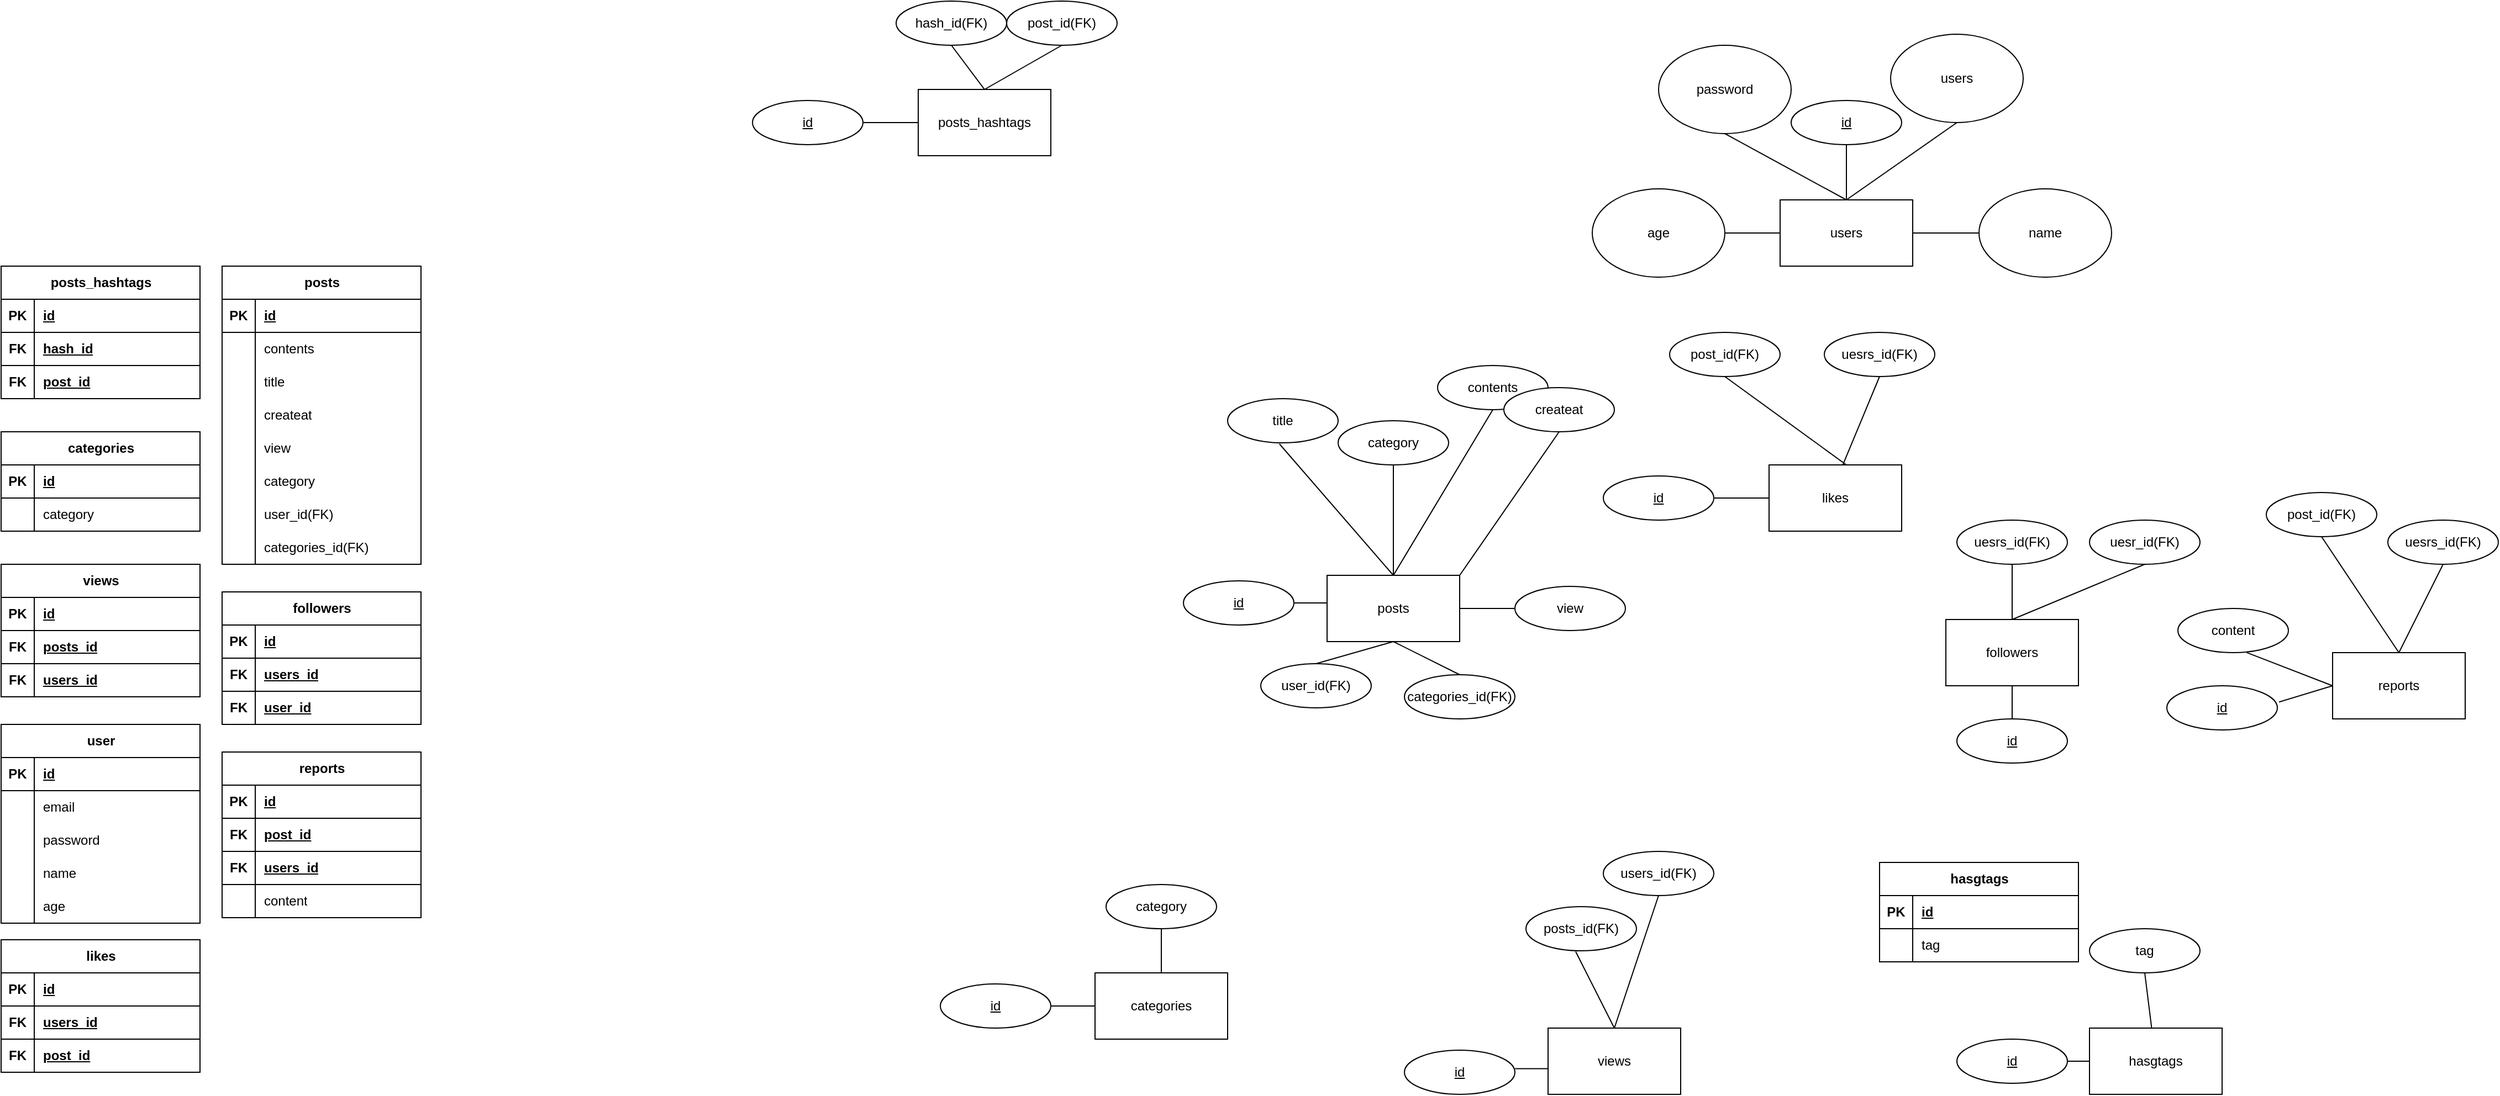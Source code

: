 <mxfile version="28.1.1">
  <diagram name="페이지-1" id="DIiM3CpsFBFA5YNQnWUd">
    <mxGraphModel dx="3560" dy="1023" grid="1" gridSize="10" guides="1" tooltips="1" connect="1" arrows="1" fold="1" page="1" pageScale="1" pageWidth="827" pageHeight="1169" math="0" shadow="0">
      <root>
        <mxCell id="0" />
        <mxCell id="1" parent="0" />
        <mxCell id="_alfN26JkG1Ao862oVnA-1" value="users" style="rounded=0;whiteSpace=wrap;html=1;" parent="1" vertex="1">
          <mxGeometry x="120" y="200" width="120" height="60" as="geometry" />
        </mxCell>
        <mxCell id="_alfN26JkG1Ao862oVnA-2" value="posts" style="rounded=0;whiteSpace=wrap;html=1;" parent="1" vertex="1">
          <mxGeometry x="-290" y="540" width="120" height="60" as="geometry" />
        </mxCell>
        <mxCell id="_alfN26JkG1Ao862oVnA-3" value="categories" style="rounded=0;whiteSpace=wrap;html=1;" parent="1" vertex="1">
          <mxGeometry x="-500" y="900" width="120" height="60" as="geometry" />
        </mxCell>
        <mxCell id="_alfN26JkG1Ao862oVnA-4" value="views" style="rounded=0;whiteSpace=wrap;html=1;" parent="1" vertex="1">
          <mxGeometry x="-90" y="950" width="120" height="60" as="geometry" />
        </mxCell>
        <mxCell id="_alfN26JkG1Ao862oVnA-5" value="hasgtags" style="rounded=0;whiteSpace=wrap;html=1;" parent="1" vertex="1">
          <mxGeometry x="400" y="950" width="120" height="60" as="geometry" />
        </mxCell>
        <mxCell id="_alfN26JkG1Ao862oVnA-6" value="likes" style="rounded=0;whiteSpace=wrap;html=1;" parent="1" vertex="1">
          <mxGeometry x="110" y="440" width="120" height="60" as="geometry" />
        </mxCell>
        <mxCell id="_alfN26JkG1Ao862oVnA-7" value="reports" style="rounded=0;whiteSpace=wrap;html=1;" parent="1" vertex="1">
          <mxGeometry x="620" y="610" width="120" height="60" as="geometry" />
        </mxCell>
        <mxCell id="_alfN26JkG1Ao862oVnA-8" value="posts_hashtags" style="rounded=0;whiteSpace=wrap;html=1;" parent="1" vertex="1">
          <mxGeometry x="-660" y="100" width="120" height="60" as="geometry" />
        </mxCell>
        <mxCell id="_alfN26JkG1Ao862oVnA-9" value="followers" style="rounded=0;whiteSpace=wrap;html=1;" parent="1" vertex="1">
          <mxGeometry x="270" y="580" width="120" height="60" as="geometry" />
        </mxCell>
        <mxCell id="_alfN26JkG1Ao862oVnA-11" value="users" style="ellipse;whiteSpace=wrap;html=1;" parent="1" vertex="1">
          <mxGeometry x="220" y="50" width="120" height="80" as="geometry" />
        </mxCell>
        <mxCell id="_alfN26JkG1Ao862oVnA-12" value="name" style="ellipse;whiteSpace=wrap;html=1;" parent="1" vertex="1">
          <mxGeometry x="300" y="190" width="120" height="80" as="geometry" />
        </mxCell>
        <mxCell id="_alfN26JkG1Ao862oVnA-13" value="age" style="ellipse;whiteSpace=wrap;html=1;" parent="1" vertex="1">
          <mxGeometry x="-50" y="190" width="120" height="80" as="geometry" />
        </mxCell>
        <mxCell id="_alfN26JkG1Ao862oVnA-14" value="id" style="ellipse;whiteSpace=wrap;html=1;align=center;fontStyle=4;" parent="1" vertex="1">
          <mxGeometry x="130" y="110" width="100" height="40" as="geometry" />
        </mxCell>
        <mxCell id="_alfN26JkG1Ao862oVnA-28" value="user" style="shape=table;startSize=30;container=1;collapsible=1;childLayout=tableLayout;fixedRows=1;rowLines=0;fontStyle=1;align=center;resizeLast=1;html=1;" parent="1" vertex="1">
          <mxGeometry x="-1490" y="675" width="180" height="180" as="geometry" />
        </mxCell>
        <mxCell id="_alfN26JkG1Ao862oVnA-29" value="" style="shape=tableRow;horizontal=0;startSize=0;swimlaneHead=0;swimlaneBody=0;fillColor=none;collapsible=0;dropTarget=0;points=[[0,0.5],[1,0.5]];portConstraint=eastwest;top=0;left=0;right=0;bottom=1;" parent="_alfN26JkG1Ao862oVnA-28" vertex="1">
          <mxGeometry y="30" width="180" height="30" as="geometry" />
        </mxCell>
        <mxCell id="_alfN26JkG1Ao862oVnA-30" value="PK" style="shape=partialRectangle;connectable=0;fillColor=none;top=0;left=0;bottom=0;right=0;fontStyle=1;overflow=hidden;whiteSpace=wrap;html=1;" parent="_alfN26JkG1Ao862oVnA-29" vertex="1">
          <mxGeometry width="30" height="30" as="geometry">
            <mxRectangle width="30" height="30" as="alternateBounds" />
          </mxGeometry>
        </mxCell>
        <mxCell id="_alfN26JkG1Ao862oVnA-31" value="id" style="shape=partialRectangle;connectable=0;fillColor=none;top=0;left=0;bottom=0;right=0;align=left;spacingLeft=6;fontStyle=5;overflow=hidden;whiteSpace=wrap;html=1;" parent="_alfN26JkG1Ao862oVnA-29" vertex="1">
          <mxGeometry x="30" width="150" height="30" as="geometry">
            <mxRectangle width="150" height="30" as="alternateBounds" />
          </mxGeometry>
        </mxCell>
        <mxCell id="_alfN26JkG1Ao862oVnA-32" value="" style="shape=tableRow;horizontal=0;startSize=0;swimlaneHead=0;swimlaneBody=0;fillColor=none;collapsible=0;dropTarget=0;points=[[0,0.5],[1,0.5]];portConstraint=eastwest;top=0;left=0;right=0;bottom=0;" parent="_alfN26JkG1Ao862oVnA-28" vertex="1">
          <mxGeometry y="60" width="180" height="30" as="geometry" />
        </mxCell>
        <mxCell id="_alfN26JkG1Ao862oVnA-33" value="" style="shape=partialRectangle;connectable=0;fillColor=none;top=0;left=0;bottom=0;right=0;editable=1;overflow=hidden;whiteSpace=wrap;html=1;" parent="_alfN26JkG1Ao862oVnA-32" vertex="1">
          <mxGeometry width="30" height="30" as="geometry">
            <mxRectangle width="30" height="30" as="alternateBounds" />
          </mxGeometry>
        </mxCell>
        <mxCell id="_alfN26JkG1Ao862oVnA-34" value="email" style="shape=partialRectangle;connectable=0;fillColor=none;top=0;left=0;bottom=0;right=0;align=left;spacingLeft=6;overflow=hidden;whiteSpace=wrap;html=1;" parent="_alfN26JkG1Ao862oVnA-32" vertex="1">
          <mxGeometry x="30" width="150" height="30" as="geometry">
            <mxRectangle width="150" height="30" as="alternateBounds" />
          </mxGeometry>
        </mxCell>
        <mxCell id="_alfN26JkG1Ao862oVnA-35" value="" style="shape=tableRow;horizontal=0;startSize=0;swimlaneHead=0;swimlaneBody=0;fillColor=none;collapsible=0;dropTarget=0;points=[[0,0.5],[1,0.5]];portConstraint=eastwest;top=0;left=0;right=0;bottom=0;" parent="_alfN26JkG1Ao862oVnA-28" vertex="1">
          <mxGeometry y="90" width="180" height="30" as="geometry" />
        </mxCell>
        <mxCell id="_alfN26JkG1Ao862oVnA-36" value="" style="shape=partialRectangle;connectable=0;fillColor=none;top=0;left=0;bottom=0;right=0;editable=1;overflow=hidden;whiteSpace=wrap;html=1;" parent="_alfN26JkG1Ao862oVnA-35" vertex="1">
          <mxGeometry width="30" height="30" as="geometry">
            <mxRectangle width="30" height="30" as="alternateBounds" />
          </mxGeometry>
        </mxCell>
        <mxCell id="_alfN26JkG1Ao862oVnA-37" value="password" style="shape=partialRectangle;connectable=0;fillColor=none;top=0;left=0;bottom=0;right=0;align=left;spacingLeft=6;overflow=hidden;whiteSpace=wrap;html=1;" parent="_alfN26JkG1Ao862oVnA-35" vertex="1">
          <mxGeometry x="30" width="150" height="30" as="geometry">
            <mxRectangle width="150" height="30" as="alternateBounds" />
          </mxGeometry>
        </mxCell>
        <mxCell id="_alfN26JkG1Ao862oVnA-38" value="" style="shape=tableRow;horizontal=0;startSize=0;swimlaneHead=0;swimlaneBody=0;fillColor=none;collapsible=0;dropTarget=0;points=[[0,0.5],[1,0.5]];portConstraint=eastwest;top=0;left=0;right=0;bottom=0;" parent="_alfN26JkG1Ao862oVnA-28" vertex="1">
          <mxGeometry y="120" width="180" height="30" as="geometry" />
        </mxCell>
        <mxCell id="_alfN26JkG1Ao862oVnA-39" value="" style="shape=partialRectangle;connectable=0;fillColor=none;top=0;left=0;bottom=0;right=0;editable=1;overflow=hidden;whiteSpace=wrap;html=1;" parent="_alfN26JkG1Ao862oVnA-38" vertex="1">
          <mxGeometry width="30" height="30" as="geometry">
            <mxRectangle width="30" height="30" as="alternateBounds" />
          </mxGeometry>
        </mxCell>
        <mxCell id="_alfN26JkG1Ao862oVnA-40" value="name" style="shape=partialRectangle;connectable=0;fillColor=none;top=0;left=0;bottom=0;right=0;align=left;spacingLeft=6;overflow=hidden;whiteSpace=wrap;html=1;" parent="_alfN26JkG1Ao862oVnA-38" vertex="1">
          <mxGeometry x="30" width="150" height="30" as="geometry">
            <mxRectangle width="150" height="30" as="alternateBounds" />
          </mxGeometry>
        </mxCell>
        <mxCell id="_alfN26JkG1Ao862oVnA-42" value="" style="shape=tableRow;horizontal=0;startSize=0;swimlaneHead=0;swimlaneBody=0;fillColor=none;collapsible=0;dropTarget=0;points=[[0,0.5],[1,0.5]];portConstraint=eastwest;top=0;left=0;right=0;bottom=0;" parent="_alfN26JkG1Ao862oVnA-28" vertex="1">
          <mxGeometry y="150" width="180" height="30" as="geometry" />
        </mxCell>
        <mxCell id="_alfN26JkG1Ao862oVnA-43" value="" style="shape=partialRectangle;connectable=0;fillColor=none;top=0;left=0;bottom=0;right=0;editable=1;overflow=hidden;whiteSpace=wrap;html=1;" parent="_alfN26JkG1Ao862oVnA-42" vertex="1">
          <mxGeometry width="30" height="30" as="geometry">
            <mxRectangle width="30" height="30" as="alternateBounds" />
          </mxGeometry>
        </mxCell>
        <mxCell id="_alfN26JkG1Ao862oVnA-44" value="age" style="shape=partialRectangle;connectable=0;fillColor=none;top=0;left=0;bottom=0;right=0;align=left;spacingLeft=6;overflow=hidden;whiteSpace=wrap;html=1;" parent="_alfN26JkG1Ao862oVnA-42" vertex="1">
          <mxGeometry x="30" width="150" height="30" as="geometry">
            <mxRectangle width="150" height="30" as="alternateBounds" />
          </mxGeometry>
        </mxCell>
        <mxCell id="_alfN26JkG1Ao862oVnA-41" value="password" style="ellipse;whiteSpace=wrap;html=1;" parent="1" vertex="1">
          <mxGeometry x="10" y="60" width="120" height="80" as="geometry" />
        </mxCell>
        <mxCell id="_alfN26JkG1Ao862oVnA-45" value="" style="endArrow=none;html=1;rounded=0;exitX=1;exitY=0.5;exitDx=0;exitDy=0;" parent="1" source="_alfN26JkG1Ao862oVnA-1" target="_alfN26JkG1Ao862oVnA-12" edge="1">
          <mxGeometry relative="1" as="geometry">
            <mxPoint x="280.0" y="229.28" as="sourcePoint" />
            <mxPoint x="512.8" y="190.0" as="targetPoint" />
          </mxGeometry>
        </mxCell>
        <mxCell id="_alfN26JkG1Ao862oVnA-46" value="" style="endArrow=none;html=1;rounded=0;entryX=0.5;entryY=1;entryDx=0;entryDy=0;" parent="1" target="_alfN26JkG1Ao862oVnA-11" edge="1">
          <mxGeometry relative="1" as="geometry">
            <mxPoint x="180" y="200" as="sourcePoint" />
            <mxPoint x="440" y="225" as="targetPoint" />
          </mxGeometry>
        </mxCell>
        <mxCell id="_alfN26JkG1Ao862oVnA-47" value="" style="endArrow=none;html=1;rounded=0;entryX=0.5;entryY=1;entryDx=0;entryDy=0;" parent="1" target="_alfN26JkG1Ao862oVnA-14" edge="1">
          <mxGeometry relative="1" as="geometry">
            <mxPoint x="180" y="200" as="sourcePoint" />
            <mxPoint x="180" y="160" as="targetPoint" />
          </mxGeometry>
        </mxCell>
        <mxCell id="_alfN26JkG1Ao862oVnA-48" value="" style="endArrow=none;html=1;rounded=0;entryX=0.5;entryY=1;entryDx=0;entryDy=0;exitX=0.5;exitY=0;exitDx=0;exitDy=0;" parent="1" source="_alfN26JkG1Ao862oVnA-1" target="_alfN26JkG1Ao862oVnA-41" edge="1">
          <mxGeometry relative="1" as="geometry">
            <mxPoint x="180" y="197" as="sourcePoint" />
            <mxPoint x="72" y="160" as="targetPoint" />
          </mxGeometry>
        </mxCell>
        <mxCell id="_alfN26JkG1Ao862oVnA-49" value="" style="endArrow=none;html=1;rounded=0;entryX=1;entryY=0.5;entryDx=0;entryDy=0;" parent="1" target="_alfN26JkG1Ao862oVnA-13" edge="1">
          <mxGeometry relative="1" as="geometry">
            <mxPoint x="120" y="230" as="sourcePoint" />
            <mxPoint x="76" y="148" as="targetPoint" />
          </mxGeometry>
        </mxCell>
        <mxCell id="_alfN26JkG1Ao862oVnA-50" value="categories_id(FK)" style="ellipse;whiteSpace=wrap;html=1;align=center;" parent="1" vertex="1">
          <mxGeometry x="-220" y="630" width="100" height="40" as="geometry" />
        </mxCell>
        <mxCell id="_alfN26JkG1Ao862oVnA-51" value="user_id(FK)" style="ellipse;whiteSpace=wrap;html=1;align=center;" parent="1" vertex="1">
          <mxGeometry x="-350" y="620" width="100" height="40" as="geometry" />
        </mxCell>
        <mxCell id="_alfN26JkG1Ao862oVnA-52" value="view" style="ellipse;whiteSpace=wrap;html=1;align=center;" parent="1" vertex="1">
          <mxGeometry x="-120" y="550" width="100" height="40" as="geometry" />
        </mxCell>
        <mxCell id="_alfN26JkG1Ao862oVnA-53" value="title" style="ellipse;whiteSpace=wrap;html=1;align=center;" parent="1" vertex="1">
          <mxGeometry x="-380" y="380" width="100" height="40" as="geometry" />
        </mxCell>
        <mxCell id="_alfN26JkG1Ao862oVnA-54" value="contents" style="ellipse;whiteSpace=wrap;html=1;align=center;" parent="1" vertex="1">
          <mxGeometry x="-190" y="350" width="100" height="40" as="geometry" />
        </mxCell>
        <mxCell id="_alfN26JkG1Ao862oVnA-55" value="createat" style="ellipse;whiteSpace=wrap;html=1;align=center;" parent="1" vertex="1">
          <mxGeometry x="-130" y="370" width="100" height="40" as="geometry" />
        </mxCell>
        <mxCell id="_alfN26JkG1Ao862oVnA-56" value="category" style="ellipse;whiteSpace=wrap;html=1;align=center;" parent="1" vertex="1">
          <mxGeometry x="-280" y="400" width="100" height="40" as="geometry" />
        </mxCell>
        <mxCell id="_alfN26JkG1Ao862oVnA-57" value="id" style="ellipse;whiteSpace=wrap;html=1;align=center;fontStyle=4;" parent="1" vertex="1">
          <mxGeometry x="-420" y="545" width="100" height="40" as="geometry" />
        </mxCell>
        <mxCell id="_alfN26JkG1Ao862oVnA-59" value="" style="endArrow=none;html=1;rounded=0;exitX=1;exitY=0.5;exitDx=0;exitDy=0;entryX=0;entryY=0.417;entryDx=0;entryDy=0;entryPerimeter=0;" parent="1" source="_alfN26JkG1Ao862oVnA-57" target="_alfN26JkG1Ao862oVnA-2" edge="1">
          <mxGeometry relative="1" as="geometry">
            <mxPoint x="-120" y="500" as="sourcePoint" />
            <mxPoint x="40" y="500" as="targetPoint" />
          </mxGeometry>
        </mxCell>
        <mxCell id="_alfN26JkG1Ao862oVnA-60" value="" style="endArrow=none;html=1;rounded=0;exitX=0.5;exitY=1;exitDx=0;exitDy=0;entryX=0.5;entryY=0;entryDx=0;entryDy=0;" parent="1" source="_alfN26JkG1Ao862oVnA-56" target="_alfN26JkG1Ao862oVnA-2" edge="1">
          <mxGeometry relative="1" as="geometry">
            <mxPoint x="-230" y="500" as="sourcePoint" />
            <mxPoint x="-200" y="500" as="targetPoint" />
          </mxGeometry>
        </mxCell>
        <mxCell id="_alfN26JkG1Ao862oVnA-61" value="" style="endArrow=none;html=1;rounded=0;exitX=0.5;exitY=1;exitDx=0;exitDy=0;entryX=0.5;entryY=0;entryDx=0;entryDy=0;" parent="1" source="_alfN26JkG1Ao862oVnA-54" target="_alfN26JkG1Ao862oVnA-2" edge="1">
          <mxGeometry relative="1" as="geometry">
            <mxPoint x="-220" y="450" as="sourcePoint" />
            <mxPoint x="-220" y="550" as="targetPoint" />
          </mxGeometry>
        </mxCell>
        <mxCell id="_alfN26JkG1Ao862oVnA-62" value="" style="endArrow=none;html=1;rounded=0;exitX=0.5;exitY=1;exitDx=0;exitDy=0;entryX=1;entryY=0;entryDx=0;entryDy=0;" parent="1" source="_alfN26JkG1Ao862oVnA-55" target="_alfN26JkG1Ao862oVnA-2" edge="1">
          <mxGeometry relative="1" as="geometry">
            <mxPoint x="-140" y="480" as="sourcePoint" />
            <mxPoint x="-220" y="550" as="targetPoint" />
          </mxGeometry>
        </mxCell>
        <mxCell id="_alfN26JkG1Ao862oVnA-63" value="" style="endArrow=none;html=1;rounded=0;exitX=0.469;exitY=1.025;exitDx=0;exitDy=0;entryX=0.5;entryY=0;entryDx=0;entryDy=0;exitPerimeter=0;" parent="1" source="_alfN26JkG1Ao862oVnA-53" target="_alfN26JkG1Ao862oVnA-2" edge="1">
          <mxGeometry relative="1" as="geometry">
            <mxPoint x="-220" y="450" as="sourcePoint" />
            <mxPoint x="-220" y="550" as="targetPoint" />
          </mxGeometry>
        </mxCell>
        <mxCell id="_alfN26JkG1Ao862oVnA-64" value="posts" style="shape=table;startSize=30;container=1;collapsible=1;childLayout=tableLayout;fixedRows=1;rowLines=0;fontStyle=1;align=center;resizeLast=1;html=1;" parent="1" vertex="1">
          <mxGeometry x="-1290" y="260" width="180" height="270" as="geometry">
            <mxRectangle x="-570" y="350" width="70" height="30" as="alternateBounds" />
          </mxGeometry>
        </mxCell>
        <mxCell id="_alfN26JkG1Ao862oVnA-65" value="" style="shape=tableRow;horizontal=0;startSize=0;swimlaneHead=0;swimlaneBody=0;fillColor=none;collapsible=0;dropTarget=0;points=[[0,0.5],[1,0.5]];portConstraint=eastwest;top=0;left=0;right=0;bottom=1;" parent="_alfN26JkG1Ao862oVnA-64" vertex="1">
          <mxGeometry y="30" width="180" height="30" as="geometry" />
        </mxCell>
        <mxCell id="_alfN26JkG1Ao862oVnA-66" value="PK" style="shape=partialRectangle;connectable=0;fillColor=none;top=0;left=0;bottom=0;right=0;fontStyle=1;overflow=hidden;whiteSpace=wrap;html=1;" parent="_alfN26JkG1Ao862oVnA-65" vertex="1">
          <mxGeometry width="30" height="30" as="geometry">
            <mxRectangle width="30" height="30" as="alternateBounds" />
          </mxGeometry>
        </mxCell>
        <mxCell id="_alfN26JkG1Ao862oVnA-67" value="id" style="shape=partialRectangle;connectable=0;fillColor=none;top=0;left=0;bottom=0;right=0;align=left;spacingLeft=6;fontStyle=5;overflow=hidden;whiteSpace=wrap;html=1;" parent="_alfN26JkG1Ao862oVnA-65" vertex="1">
          <mxGeometry x="30" width="150" height="30" as="geometry">
            <mxRectangle width="150" height="30" as="alternateBounds" />
          </mxGeometry>
        </mxCell>
        <mxCell id="_alfN26JkG1Ao862oVnA-68" value="" style="shape=tableRow;horizontal=0;startSize=0;swimlaneHead=0;swimlaneBody=0;fillColor=none;collapsible=0;dropTarget=0;points=[[0,0.5],[1,0.5]];portConstraint=eastwest;top=0;left=0;right=0;bottom=0;" parent="_alfN26JkG1Ao862oVnA-64" vertex="1">
          <mxGeometry y="60" width="180" height="30" as="geometry" />
        </mxCell>
        <mxCell id="_alfN26JkG1Ao862oVnA-69" value="" style="shape=partialRectangle;connectable=0;fillColor=none;top=0;left=0;bottom=0;right=0;editable=1;overflow=hidden;whiteSpace=wrap;html=1;" parent="_alfN26JkG1Ao862oVnA-68" vertex="1">
          <mxGeometry width="30" height="30" as="geometry">
            <mxRectangle width="30" height="30" as="alternateBounds" />
          </mxGeometry>
        </mxCell>
        <mxCell id="_alfN26JkG1Ao862oVnA-70" value="contents" style="shape=partialRectangle;connectable=0;fillColor=none;top=0;left=0;bottom=0;right=0;align=left;spacingLeft=6;overflow=hidden;whiteSpace=wrap;html=1;" parent="_alfN26JkG1Ao862oVnA-68" vertex="1">
          <mxGeometry x="30" width="150" height="30" as="geometry">
            <mxRectangle width="150" height="30" as="alternateBounds" />
          </mxGeometry>
        </mxCell>
        <mxCell id="_alfN26JkG1Ao862oVnA-71" value="" style="shape=tableRow;horizontal=0;startSize=0;swimlaneHead=0;swimlaneBody=0;fillColor=none;collapsible=0;dropTarget=0;points=[[0,0.5],[1,0.5]];portConstraint=eastwest;top=0;left=0;right=0;bottom=0;" parent="_alfN26JkG1Ao862oVnA-64" vertex="1">
          <mxGeometry y="90" width="180" height="30" as="geometry" />
        </mxCell>
        <mxCell id="_alfN26JkG1Ao862oVnA-72" value="" style="shape=partialRectangle;connectable=0;fillColor=none;top=0;left=0;bottom=0;right=0;editable=1;overflow=hidden;whiteSpace=wrap;html=1;" parent="_alfN26JkG1Ao862oVnA-71" vertex="1">
          <mxGeometry width="30" height="30" as="geometry">
            <mxRectangle width="30" height="30" as="alternateBounds" />
          </mxGeometry>
        </mxCell>
        <mxCell id="_alfN26JkG1Ao862oVnA-73" value="title" style="shape=partialRectangle;connectable=0;fillColor=none;top=0;left=0;bottom=0;right=0;align=left;spacingLeft=6;overflow=hidden;whiteSpace=wrap;html=1;" parent="_alfN26JkG1Ao862oVnA-71" vertex="1">
          <mxGeometry x="30" width="150" height="30" as="geometry">
            <mxRectangle width="150" height="30" as="alternateBounds" />
          </mxGeometry>
        </mxCell>
        <mxCell id="_alfN26JkG1Ao862oVnA-74" value="" style="shape=tableRow;horizontal=0;startSize=0;swimlaneHead=0;swimlaneBody=0;fillColor=none;collapsible=0;dropTarget=0;points=[[0,0.5],[1,0.5]];portConstraint=eastwest;top=0;left=0;right=0;bottom=0;" parent="_alfN26JkG1Ao862oVnA-64" vertex="1">
          <mxGeometry y="120" width="180" height="30" as="geometry" />
        </mxCell>
        <mxCell id="_alfN26JkG1Ao862oVnA-75" value="" style="shape=partialRectangle;connectable=0;fillColor=none;top=0;left=0;bottom=0;right=0;editable=1;overflow=hidden;whiteSpace=wrap;html=1;" parent="_alfN26JkG1Ao862oVnA-74" vertex="1">
          <mxGeometry width="30" height="30" as="geometry">
            <mxRectangle width="30" height="30" as="alternateBounds" />
          </mxGeometry>
        </mxCell>
        <mxCell id="_alfN26JkG1Ao862oVnA-76" value="createat" style="shape=partialRectangle;connectable=0;fillColor=none;top=0;left=0;bottom=0;right=0;align=left;spacingLeft=6;overflow=hidden;whiteSpace=wrap;html=1;" parent="_alfN26JkG1Ao862oVnA-74" vertex="1">
          <mxGeometry x="30" width="150" height="30" as="geometry">
            <mxRectangle width="150" height="30" as="alternateBounds" />
          </mxGeometry>
        </mxCell>
        <mxCell id="_alfN26JkG1Ao862oVnA-77" value="" style="shape=tableRow;horizontal=0;startSize=0;swimlaneHead=0;swimlaneBody=0;fillColor=none;collapsible=0;dropTarget=0;points=[[0,0.5],[1,0.5]];portConstraint=eastwest;top=0;left=0;right=0;bottom=0;" parent="_alfN26JkG1Ao862oVnA-64" vertex="1">
          <mxGeometry y="150" width="180" height="30" as="geometry" />
        </mxCell>
        <mxCell id="_alfN26JkG1Ao862oVnA-78" value="" style="shape=partialRectangle;connectable=0;fillColor=none;top=0;left=0;bottom=0;right=0;editable=1;overflow=hidden;whiteSpace=wrap;html=1;" parent="_alfN26JkG1Ao862oVnA-77" vertex="1">
          <mxGeometry width="30" height="30" as="geometry">
            <mxRectangle width="30" height="30" as="alternateBounds" />
          </mxGeometry>
        </mxCell>
        <mxCell id="_alfN26JkG1Ao862oVnA-79" value="view" style="shape=partialRectangle;connectable=0;fillColor=none;top=0;left=0;bottom=0;right=0;align=left;spacingLeft=6;overflow=hidden;whiteSpace=wrap;html=1;" parent="_alfN26JkG1Ao862oVnA-77" vertex="1">
          <mxGeometry x="30" width="150" height="30" as="geometry">
            <mxRectangle width="150" height="30" as="alternateBounds" />
          </mxGeometry>
        </mxCell>
        <mxCell id="_alfN26JkG1Ao862oVnA-83" value="" style="shape=tableRow;horizontal=0;startSize=0;swimlaneHead=0;swimlaneBody=0;fillColor=none;collapsible=0;dropTarget=0;points=[[0,0.5],[1,0.5]];portConstraint=eastwest;top=0;left=0;right=0;bottom=0;" parent="_alfN26JkG1Ao862oVnA-64" vertex="1">
          <mxGeometry y="180" width="180" height="30" as="geometry" />
        </mxCell>
        <mxCell id="_alfN26JkG1Ao862oVnA-84" value="" style="shape=partialRectangle;connectable=0;fillColor=none;top=0;left=0;bottom=0;right=0;editable=1;overflow=hidden;whiteSpace=wrap;html=1;" parent="_alfN26JkG1Ao862oVnA-83" vertex="1">
          <mxGeometry width="30" height="30" as="geometry">
            <mxRectangle width="30" height="30" as="alternateBounds" />
          </mxGeometry>
        </mxCell>
        <mxCell id="_alfN26JkG1Ao862oVnA-85" value="category" style="shape=partialRectangle;connectable=0;fillColor=none;top=0;left=0;bottom=0;right=0;align=left;spacingLeft=6;overflow=hidden;whiteSpace=wrap;html=1;" parent="_alfN26JkG1Ao862oVnA-83" vertex="1">
          <mxGeometry x="30" width="150" height="30" as="geometry">
            <mxRectangle width="150" height="30" as="alternateBounds" />
          </mxGeometry>
        </mxCell>
        <mxCell id="_alfN26JkG1Ao862oVnA-105" value="" style="shape=tableRow;horizontal=0;startSize=0;swimlaneHead=0;swimlaneBody=0;fillColor=none;collapsible=0;dropTarget=0;points=[[0,0.5],[1,0.5]];portConstraint=eastwest;top=0;left=0;right=0;bottom=0;" parent="_alfN26JkG1Ao862oVnA-64" vertex="1">
          <mxGeometry y="210" width="180" height="30" as="geometry" />
        </mxCell>
        <mxCell id="_alfN26JkG1Ao862oVnA-106" value="" style="shape=partialRectangle;connectable=0;fillColor=none;top=0;left=0;bottom=0;right=0;editable=1;overflow=hidden;whiteSpace=wrap;html=1;" parent="_alfN26JkG1Ao862oVnA-105" vertex="1">
          <mxGeometry width="30" height="30" as="geometry">
            <mxRectangle width="30" height="30" as="alternateBounds" />
          </mxGeometry>
        </mxCell>
        <mxCell id="_alfN26JkG1Ao862oVnA-107" value="user_id(FK)" style="shape=partialRectangle;connectable=0;fillColor=none;top=0;left=0;bottom=0;right=0;align=left;spacingLeft=6;overflow=hidden;whiteSpace=wrap;html=1;" parent="_alfN26JkG1Ao862oVnA-105" vertex="1">
          <mxGeometry x="30" width="150" height="30" as="geometry">
            <mxRectangle width="150" height="30" as="alternateBounds" />
          </mxGeometry>
        </mxCell>
        <mxCell id="_alfN26JkG1Ao862oVnA-108" value="" style="shape=tableRow;horizontal=0;startSize=0;swimlaneHead=0;swimlaneBody=0;fillColor=none;collapsible=0;dropTarget=0;points=[[0,0.5],[1,0.5]];portConstraint=eastwest;top=0;left=0;right=0;bottom=0;" parent="_alfN26JkG1Ao862oVnA-64" vertex="1">
          <mxGeometry y="240" width="180" height="30" as="geometry" />
        </mxCell>
        <mxCell id="_alfN26JkG1Ao862oVnA-109" value="" style="shape=partialRectangle;connectable=0;fillColor=none;top=0;left=0;bottom=0;right=0;editable=1;overflow=hidden;whiteSpace=wrap;html=1;" parent="_alfN26JkG1Ao862oVnA-108" vertex="1">
          <mxGeometry width="30" height="30" as="geometry">
            <mxRectangle width="30" height="30" as="alternateBounds" />
          </mxGeometry>
        </mxCell>
        <mxCell id="_alfN26JkG1Ao862oVnA-110" value="categories_id(FK)" style="shape=partialRectangle;connectable=0;fillColor=none;top=0;left=0;bottom=0;right=0;align=left;spacingLeft=6;overflow=hidden;whiteSpace=wrap;html=1;" parent="_alfN26JkG1Ao862oVnA-108" vertex="1">
          <mxGeometry x="30" width="150" height="30" as="geometry">
            <mxRectangle width="150" height="30" as="alternateBounds" />
          </mxGeometry>
        </mxCell>
        <mxCell id="_alfN26JkG1Ao862oVnA-80" value="" style="endArrow=none;html=1;rounded=0;exitX=1;exitY=0.5;exitDx=0;exitDy=0;entryX=0;entryY=0.5;entryDx=0;entryDy=0;" parent="1" source="_alfN26JkG1Ao862oVnA-2" target="_alfN26JkG1Ao862oVnA-52" edge="1">
          <mxGeometry relative="1" as="geometry">
            <mxPoint x="-120" y="500" as="sourcePoint" />
            <mxPoint x="40" y="500" as="targetPoint" />
          </mxGeometry>
        </mxCell>
        <mxCell id="_alfN26JkG1Ao862oVnA-81" value="" style="endArrow=none;html=1;rounded=0;exitX=0.5;exitY=1;exitDx=0;exitDy=0;entryX=0.5;entryY=0;entryDx=0;entryDy=0;" parent="1" source="_alfN26JkG1Ao862oVnA-2" target="_alfN26JkG1Ao862oVnA-50" edge="1">
          <mxGeometry relative="1" as="geometry">
            <mxPoint x="-160" y="580" as="sourcePoint" />
            <mxPoint x="-110" y="580" as="targetPoint" />
          </mxGeometry>
        </mxCell>
        <mxCell id="_alfN26JkG1Ao862oVnA-82" value="" style="endArrow=none;html=1;rounded=0;exitX=0.5;exitY=0;exitDx=0;exitDy=0;" parent="1" source="_alfN26JkG1Ao862oVnA-51" edge="1">
          <mxGeometry relative="1" as="geometry">
            <mxPoint x="-220" y="610" as="sourcePoint" />
            <mxPoint x="-230" y="600" as="targetPoint" />
          </mxGeometry>
        </mxCell>
        <mxCell id="_alfN26JkG1Ao862oVnA-111" value="category" style="ellipse;whiteSpace=wrap;html=1;align=center;" parent="1" vertex="1">
          <mxGeometry x="-490" y="820" width="100" height="40" as="geometry" />
        </mxCell>
        <mxCell id="_alfN26JkG1Ao862oVnA-112" value="id" style="ellipse;whiteSpace=wrap;html=1;align=center;fontStyle=4;" parent="1" vertex="1">
          <mxGeometry x="-640" y="910" width="100" height="40" as="geometry" />
        </mxCell>
        <mxCell id="_alfN26JkG1Ao862oVnA-113" value="" style="endArrow=none;html=1;rounded=0;exitX=1;exitY=0.5;exitDx=0;exitDy=0;entryX=0;entryY=0.5;entryDx=0;entryDy=0;" parent="1" source="_alfN26JkG1Ao862oVnA-112" target="_alfN26JkG1Ao862oVnA-3" edge="1">
          <mxGeometry relative="1" as="geometry">
            <mxPoint x="-200" y="760" as="sourcePoint" />
            <mxPoint x="-40" y="760" as="targetPoint" />
          </mxGeometry>
        </mxCell>
        <mxCell id="_alfN26JkG1Ao862oVnA-114" value="" style="endArrow=none;html=1;rounded=0;exitX=0.5;exitY=1;exitDx=0;exitDy=0;entryX=0.5;entryY=0;entryDx=0;entryDy=0;" parent="1" source="_alfN26JkG1Ao862oVnA-111" target="_alfN26JkG1Ao862oVnA-3" edge="1">
          <mxGeometry relative="1" as="geometry">
            <mxPoint x="-530" y="940" as="sourcePoint" />
            <mxPoint x="-490" y="940" as="targetPoint" />
          </mxGeometry>
        </mxCell>
        <mxCell id="_alfN26JkG1Ao862oVnA-115" value="categories" style="shape=table;startSize=30;container=1;collapsible=1;childLayout=tableLayout;fixedRows=1;rowLines=0;fontStyle=1;align=center;resizeLast=1;html=1;" parent="1" vertex="1">
          <mxGeometry x="-1490" y="410" width="180" height="90" as="geometry" />
        </mxCell>
        <mxCell id="_alfN26JkG1Ao862oVnA-116" value="" style="shape=tableRow;horizontal=0;startSize=0;swimlaneHead=0;swimlaneBody=0;fillColor=none;collapsible=0;dropTarget=0;points=[[0,0.5],[1,0.5]];portConstraint=eastwest;top=0;left=0;right=0;bottom=1;" parent="_alfN26JkG1Ao862oVnA-115" vertex="1">
          <mxGeometry y="30" width="180" height="30" as="geometry" />
        </mxCell>
        <mxCell id="_alfN26JkG1Ao862oVnA-117" value="PK" style="shape=partialRectangle;connectable=0;fillColor=none;top=0;left=0;bottom=0;right=0;fontStyle=1;overflow=hidden;whiteSpace=wrap;html=1;" parent="_alfN26JkG1Ao862oVnA-116" vertex="1">
          <mxGeometry width="30" height="30" as="geometry">
            <mxRectangle width="30" height="30" as="alternateBounds" />
          </mxGeometry>
        </mxCell>
        <mxCell id="_alfN26JkG1Ao862oVnA-118" value="id" style="shape=partialRectangle;connectable=0;fillColor=none;top=0;left=0;bottom=0;right=0;align=left;spacingLeft=6;fontStyle=5;overflow=hidden;whiteSpace=wrap;html=1;" parent="_alfN26JkG1Ao862oVnA-116" vertex="1">
          <mxGeometry x="30" width="150" height="30" as="geometry">
            <mxRectangle width="150" height="30" as="alternateBounds" />
          </mxGeometry>
        </mxCell>
        <mxCell id="_alfN26JkG1Ao862oVnA-119" value="" style="shape=tableRow;horizontal=0;startSize=0;swimlaneHead=0;swimlaneBody=0;fillColor=none;collapsible=0;dropTarget=0;points=[[0,0.5],[1,0.5]];portConstraint=eastwest;top=0;left=0;right=0;bottom=0;" parent="_alfN26JkG1Ao862oVnA-115" vertex="1">
          <mxGeometry y="60" width="180" height="30" as="geometry" />
        </mxCell>
        <mxCell id="_alfN26JkG1Ao862oVnA-120" value="" style="shape=partialRectangle;connectable=0;fillColor=none;top=0;left=0;bottom=0;right=0;editable=1;overflow=hidden;whiteSpace=wrap;html=1;" parent="_alfN26JkG1Ao862oVnA-119" vertex="1">
          <mxGeometry width="30" height="30" as="geometry">
            <mxRectangle width="30" height="30" as="alternateBounds" />
          </mxGeometry>
        </mxCell>
        <mxCell id="_alfN26JkG1Ao862oVnA-121" value="category" style="shape=partialRectangle;connectable=0;fillColor=none;top=0;left=0;bottom=0;right=0;align=left;spacingLeft=6;overflow=hidden;whiteSpace=wrap;html=1;" parent="_alfN26JkG1Ao862oVnA-119" vertex="1">
          <mxGeometry x="30" width="150" height="30" as="geometry">
            <mxRectangle width="150" height="30" as="alternateBounds" />
          </mxGeometry>
        </mxCell>
        <mxCell id="_alfN26JkG1Ao862oVnA-140" value="posts_id(FK)" style="ellipse;whiteSpace=wrap;html=1;align=center;" parent="1" vertex="1">
          <mxGeometry x="-110" y="840" width="100" height="40" as="geometry" />
        </mxCell>
        <mxCell id="_alfN26JkG1Ao862oVnA-141" value="users_id(FK)" style="ellipse;whiteSpace=wrap;html=1;align=center;" parent="1" vertex="1">
          <mxGeometry x="-40" y="790" width="100" height="40" as="geometry" />
        </mxCell>
        <mxCell id="_alfN26JkG1Ao862oVnA-142" value="id" style="ellipse;whiteSpace=wrap;html=1;align=center;fontStyle=4;" parent="1" vertex="1">
          <mxGeometry x="-220" y="970" width="100" height="40" as="geometry" />
        </mxCell>
        <mxCell id="_alfN26JkG1Ao862oVnA-143" value="views" style="shape=table;startSize=30;container=1;collapsible=1;childLayout=tableLayout;fixedRows=1;rowLines=0;fontStyle=1;align=center;resizeLast=1;html=1;" parent="1" vertex="1">
          <mxGeometry x="-1490" y="530" width="180" height="120" as="geometry" />
        </mxCell>
        <mxCell id="_alfN26JkG1Ao862oVnA-144" value="" style="shape=tableRow;horizontal=0;startSize=0;swimlaneHead=0;swimlaneBody=0;fillColor=none;collapsible=0;dropTarget=0;points=[[0,0.5],[1,0.5]];portConstraint=eastwest;top=0;left=0;right=0;bottom=1;" parent="_alfN26JkG1Ao862oVnA-143" vertex="1">
          <mxGeometry y="30" width="180" height="30" as="geometry" />
        </mxCell>
        <mxCell id="_alfN26JkG1Ao862oVnA-145" value="PK" style="shape=partialRectangle;connectable=0;fillColor=none;top=0;left=0;bottom=0;right=0;fontStyle=1;overflow=hidden;whiteSpace=wrap;html=1;" parent="_alfN26JkG1Ao862oVnA-144" vertex="1">
          <mxGeometry width="30" height="30" as="geometry">
            <mxRectangle width="30" height="30" as="alternateBounds" />
          </mxGeometry>
        </mxCell>
        <mxCell id="_alfN26JkG1Ao862oVnA-146" value="id" style="shape=partialRectangle;connectable=0;fillColor=none;top=0;left=0;bottom=0;right=0;align=left;spacingLeft=6;fontStyle=5;overflow=hidden;whiteSpace=wrap;html=1;" parent="_alfN26JkG1Ao862oVnA-144" vertex="1">
          <mxGeometry x="30" width="150" height="30" as="geometry">
            <mxRectangle width="150" height="30" as="alternateBounds" />
          </mxGeometry>
        </mxCell>
        <mxCell id="_alfN26JkG1Ao862oVnA-174" value="" style="shape=tableRow;horizontal=0;startSize=0;swimlaneHead=0;swimlaneBody=0;fillColor=none;collapsible=0;dropTarget=0;points=[[0,0.5],[1,0.5]];portConstraint=eastwest;top=0;left=0;right=0;bottom=1;" parent="_alfN26JkG1Ao862oVnA-143" vertex="1">
          <mxGeometry y="60" width="180" height="30" as="geometry" />
        </mxCell>
        <mxCell id="_alfN26JkG1Ao862oVnA-175" value="FK" style="shape=partialRectangle;connectable=0;fillColor=none;top=0;left=0;bottom=0;right=0;fontStyle=1;overflow=hidden;whiteSpace=wrap;html=1;" parent="_alfN26JkG1Ao862oVnA-174" vertex="1">
          <mxGeometry width="30" height="30" as="geometry">
            <mxRectangle width="30" height="30" as="alternateBounds" />
          </mxGeometry>
        </mxCell>
        <mxCell id="_alfN26JkG1Ao862oVnA-176" value="posts_id" style="shape=partialRectangle;connectable=0;fillColor=none;top=0;left=0;bottom=0;right=0;align=left;spacingLeft=6;fontStyle=5;overflow=hidden;whiteSpace=wrap;html=1;strokeColor=default;" parent="_alfN26JkG1Ao862oVnA-174" vertex="1">
          <mxGeometry x="30" width="150" height="30" as="geometry">
            <mxRectangle width="150" height="30" as="alternateBounds" />
          </mxGeometry>
        </mxCell>
        <mxCell id="_alfN26JkG1Ao862oVnA-177" value="" style="shape=tableRow;horizontal=0;startSize=0;swimlaneHead=0;swimlaneBody=0;fillColor=none;collapsible=0;dropTarget=0;points=[[0,0.5],[1,0.5]];portConstraint=eastwest;top=0;left=0;right=0;bottom=1;" parent="_alfN26JkG1Ao862oVnA-143" vertex="1">
          <mxGeometry y="90" width="180" height="30" as="geometry" />
        </mxCell>
        <mxCell id="_alfN26JkG1Ao862oVnA-178" value="FK" style="shape=partialRectangle;connectable=0;fillColor=none;top=0;left=0;bottom=0;right=0;fontStyle=1;overflow=hidden;whiteSpace=wrap;html=1;" parent="_alfN26JkG1Ao862oVnA-177" vertex="1">
          <mxGeometry width="30" height="30" as="geometry">
            <mxRectangle width="30" height="30" as="alternateBounds" />
          </mxGeometry>
        </mxCell>
        <mxCell id="_alfN26JkG1Ao862oVnA-179" value="users_id" style="shape=partialRectangle;connectable=0;fillColor=none;top=0;left=0;bottom=0;right=0;align=left;spacingLeft=6;fontStyle=5;overflow=hidden;whiteSpace=wrap;html=1;" parent="_alfN26JkG1Ao862oVnA-177" vertex="1">
          <mxGeometry x="30" width="150" height="30" as="geometry">
            <mxRectangle width="150" height="30" as="alternateBounds" />
          </mxGeometry>
        </mxCell>
        <mxCell id="_alfN26JkG1Ao862oVnA-150" value="" style="endArrow=none;html=1;rounded=0;exitX=1.002;exitY=0.418;exitDx=0;exitDy=0;exitPerimeter=0;entryX=0;entryY=0.612;entryDx=0;entryDy=0;entryPerimeter=0;" parent="1" source="_alfN26JkG1Ao862oVnA-142" target="_alfN26JkG1Ao862oVnA-4" edge="1">
          <mxGeometry relative="1" as="geometry">
            <mxPoint x="-150" y="870" as="sourcePoint" />
            <mxPoint x="10" y="870" as="targetPoint" />
          </mxGeometry>
        </mxCell>
        <mxCell id="_alfN26JkG1Ao862oVnA-151" value="" style="endArrow=none;html=1;rounded=0;exitX=0.45;exitY=1.019;exitDx=0;exitDy=0;exitPerimeter=0;entryX=0.5;entryY=0;entryDx=0;entryDy=0;" parent="1" source="_alfN26JkG1Ao862oVnA-140" target="_alfN26JkG1Ao862oVnA-4" edge="1">
          <mxGeometry relative="1" as="geometry">
            <mxPoint x="-75" y="920" as="sourcePoint" />
            <mxPoint x="-45" y="920" as="targetPoint" />
          </mxGeometry>
        </mxCell>
        <mxCell id="_alfN26JkG1Ao862oVnA-152" value="" style="endArrow=none;html=1;rounded=0;exitX=0.5;exitY=1;exitDx=0;exitDy=0;entryX=0.5;entryY=0;entryDx=0;entryDy=0;" parent="1" source="_alfN26JkG1Ao862oVnA-141" target="_alfN26JkG1Ao862oVnA-4" edge="1">
          <mxGeometry relative="1" as="geometry">
            <mxPoint x="-55" y="891" as="sourcePoint" />
            <mxPoint x="-20" y="960" as="targetPoint" />
          </mxGeometry>
        </mxCell>
        <mxCell id="_alfN26JkG1Ao862oVnA-180" value="id" style="ellipse;whiteSpace=wrap;html=1;align=center;fontStyle=4;" parent="1" vertex="1">
          <mxGeometry x="280" y="960" width="100" height="40" as="geometry" />
        </mxCell>
        <mxCell id="_alfN26JkG1Ao862oVnA-181" value="tag" style="ellipse;whiteSpace=wrap;html=1;align=center;" parent="1" vertex="1">
          <mxGeometry x="400" y="860" width="100" height="40" as="geometry" />
        </mxCell>
        <mxCell id="_alfN26JkG1Ao862oVnA-182" value="hasgtags" style="shape=table;startSize=30;container=1;collapsible=1;childLayout=tableLayout;fixedRows=1;rowLines=0;fontStyle=1;align=center;resizeLast=1;html=1;" parent="1" vertex="1">
          <mxGeometry x="210" y="800" width="180" height="90" as="geometry" />
        </mxCell>
        <mxCell id="_alfN26JkG1Ao862oVnA-183" value="" style="shape=tableRow;horizontal=0;startSize=0;swimlaneHead=0;swimlaneBody=0;fillColor=none;collapsible=0;dropTarget=0;points=[[0,0.5],[1,0.5]];portConstraint=eastwest;top=0;left=0;right=0;bottom=1;" parent="_alfN26JkG1Ao862oVnA-182" vertex="1">
          <mxGeometry y="30" width="180" height="30" as="geometry" />
        </mxCell>
        <mxCell id="_alfN26JkG1Ao862oVnA-184" value="PK" style="shape=partialRectangle;connectable=0;fillColor=none;top=0;left=0;bottom=0;right=0;fontStyle=1;overflow=hidden;whiteSpace=wrap;html=1;" parent="_alfN26JkG1Ao862oVnA-183" vertex="1">
          <mxGeometry width="30" height="30" as="geometry">
            <mxRectangle width="30" height="30" as="alternateBounds" />
          </mxGeometry>
        </mxCell>
        <mxCell id="_alfN26JkG1Ao862oVnA-185" value="id" style="shape=partialRectangle;connectable=0;fillColor=none;top=0;left=0;bottom=0;right=0;align=left;spacingLeft=6;fontStyle=5;overflow=hidden;whiteSpace=wrap;html=1;" parent="_alfN26JkG1Ao862oVnA-183" vertex="1">
          <mxGeometry x="30" width="150" height="30" as="geometry">
            <mxRectangle width="150" height="30" as="alternateBounds" />
          </mxGeometry>
        </mxCell>
        <mxCell id="_alfN26JkG1Ao862oVnA-186" value="" style="shape=tableRow;horizontal=0;startSize=0;swimlaneHead=0;swimlaneBody=0;fillColor=none;collapsible=0;dropTarget=0;points=[[0,0.5],[1,0.5]];portConstraint=eastwest;top=0;left=0;right=0;bottom=0;" parent="_alfN26JkG1Ao862oVnA-182" vertex="1">
          <mxGeometry y="60" width="180" height="30" as="geometry" />
        </mxCell>
        <mxCell id="_alfN26JkG1Ao862oVnA-187" value="" style="shape=partialRectangle;connectable=0;fillColor=none;top=0;left=0;bottom=0;right=0;editable=1;overflow=hidden;whiteSpace=wrap;html=1;" parent="_alfN26JkG1Ao862oVnA-186" vertex="1">
          <mxGeometry width="30" height="30" as="geometry">
            <mxRectangle width="30" height="30" as="alternateBounds" />
          </mxGeometry>
        </mxCell>
        <mxCell id="_alfN26JkG1Ao862oVnA-188" value="tag" style="shape=partialRectangle;connectable=0;fillColor=none;top=0;left=0;bottom=0;right=0;align=left;spacingLeft=6;overflow=hidden;whiteSpace=wrap;html=1;" parent="_alfN26JkG1Ao862oVnA-186" vertex="1">
          <mxGeometry x="30" width="150" height="30" as="geometry">
            <mxRectangle width="150" height="30" as="alternateBounds" />
          </mxGeometry>
        </mxCell>
        <mxCell id="_alfN26JkG1Ao862oVnA-189" value="" style="endArrow=none;html=1;rounded=0;exitX=0.5;exitY=1;exitDx=0;exitDy=0;" parent="1" source="_alfN26JkG1Ao862oVnA-181" target="_alfN26JkG1Ao862oVnA-5" edge="1">
          <mxGeometry relative="1" as="geometry">
            <mxPoint x="414" y="920" as="sourcePoint" />
            <mxPoint x="574" y="920" as="targetPoint" />
          </mxGeometry>
        </mxCell>
        <mxCell id="_alfN26JkG1Ao862oVnA-190" value="" style="endArrow=none;html=1;rounded=0;exitX=1;exitY=0.5;exitDx=0;exitDy=0;entryX=0;entryY=0.5;entryDx=0;entryDy=0;" parent="1" source="_alfN26JkG1Ao862oVnA-180" target="_alfN26JkG1Ao862oVnA-5" edge="1">
          <mxGeometry relative="1" as="geometry">
            <mxPoint x="460" y="910" as="sourcePoint" />
            <mxPoint x="466" y="960" as="targetPoint" />
          </mxGeometry>
        </mxCell>
        <mxCell id="_alfN26JkG1Ao862oVnA-191" value="id" style="ellipse;whiteSpace=wrap;html=1;align=center;fontStyle=4;" parent="1" vertex="1">
          <mxGeometry x="-40" y="450" width="100" height="40" as="geometry" />
        </mxCell>
        <mxCell id="_alfN26JkG1Ao862oVnA-192" value="post_id(FK)" style="ellipse;whiteSpace=wrap;html=1;align=center;" parent="1" vertex="1">
          <mxGeometry x="20" y="320" width="100" height="40" as="geometry" />
        </mxCell>
        <mxCell id="_alfN26JkG1Ao862oVnA-193" value="uesrs_id(FK)" style="ellipse;whiteSpace=wrap;html=1;align=center;" parent="1" vertex="1">
          <mxGeometry x="160" y="320" width="100" height="40" as="geometry" />
        </mxCell>
        <mxCell id="_alfN26JkG1Ao862oVnA-194" value="" style="endArrow=none;html=1;rounded=0;entryX=0;entryY=0.5;entryDx=0;entryDy=0;exitX=1;exitY=0.5;exitDx=0;exitDy=0;" parent="1" source="_alfN26JkG1Ao862oVnA-191" target="_alfN26JkG1Ao862oVnA-6" edge="1">
          <mxGeometry relative="1" as="geometry">
            <mxPoint x="-10" y="650" as="sourcePoint" />
            <mxPoint x="150" y="650" as="targetPoint" />
          </mxGeometry>
        </mxCell>
        <mxCell id="_alfN26JkG1Ao862oVnA-195" value="" style="endArrow=none;html=1;rounded=0;entryX=0.5;entryY=1;entryDx=0;entryDy=0;exitX=0.556;exitY=0.002;exitDx=0;exitDy=0;exitPerimeter=0;" parent="1" source="_alfN26JkG1Ao862oVnA-6" target="_alfN26JkG1Ao862oVnA-193" edge="1">
          <mxGeometry relative="1" as="geometry">
            <mxPoint x="190" y="389.58" as="sourcePoint" />
            <mxPoint x="240" y="389.58" as="targetPoint" />
          </mxGeometry>
        </mxCell>
        <mxCell id="_alfN26JkG1Ao862oVnA-196" value="" style="endArrow=none;html=1;rounded=0;entryX=0.5;entryY=1;entryDx=0;entryDy=0;" parent="1" target="_alfN26JkG1Ao862oVnA-192" edge="1">
          <mxGeometry relative="1" as="geometry">
            <mxPoint x="180" y="440" as="sourcePoint" />
            <mxPoint x="220" y="370" as="targetPoint" />
          </mxGeometry>
        </mxCell>
        <mxCell id="_alfN26JkG1Ao862oVnA-197" value="likes" style="shape=table;startSize=30;container=1;collapsible=1;childLayout=tableLayout;fixedRows=1;rowLines=0;fontStyle=1;align=center;resizeLast=1;html=1;" parent="1" vertex="1">
          <mxGeometry x="-1490" y="870" width="180" height="120" as="geometry" />
        </mxCell>
        <mxCell id="_alfN26JkG1Ao862oVnA-198" value="" style="shape=tableRow;horizontal=0;startSize=0;swimlaneHead=0;swimlaneBody=0;fillColor=none;collapsible=0;dropTarget=0;points=[[0,0.5],[1,0.5]];portConstraint=eastwest;top=0;left=0;right=0;bottom=1;" parent="_alfN26JkG1Ao862oVnA-197" vertex="1">
          <mxGeometry y="30" width="180" height="30" as="geometry" />
        </mxCell>
        <mxCell id="_alfN26JkG1Ao862oVnA-199" value="PK" style="shape=partialRectangle;connectable=0;fillColor=none;top=0;left=0;bottom=0;right=0;fontStyle=1;overflow=hidden;whiteSpace=wrap;html=1;" parent="_alfN26JkG1Ao862oVnA-198" vertex="1">
          <mxGeometry width="30" height="30" as="geometry">
            <mxRectangle width="30" height="30" as="alternateBounds" />
          </mxGeometry>
        </mxCell>
        <mxCell id="_alfN26JkG1Ao862oVnA-200" value="id" style="shape=partialRectangle;connectable=0;fillColor=none;top=0;left=0;bottom=0;right=0;align=left;spacingLeft=6;fontStyle=5;overflow=hidden;whiteSpace=wrap;html=1;" parent="_alfN26JkG1Ao862oVnA-198" vertex="1">
          <mxGeometry x="30" width="150" height="30" as="geometry">
            <mxRectangle width="150" height="30" as="alternateBounds" />
          </mxGeometry>
        </mxCell>
        <mxCell id="_alfN26JkG1Ao862oVnA-204" value="" style="shape=tableRow;horizontal=0;startSize=0;swimlaneHead=0;swimlaneBody=0;fillColor=none;collapsible=0;dropTarget=0;points=[[0,0.5],[1,0.5]];portConstraint=eastwest;top=0;left=0;right=0;bottom=1;" parent="_alfN26JkG1Ao862oVnA-197" vertex="1">
          <mxGeometry y="60" width="180" height="30" as="geometry" />
        </mxCell>
        <mxCell id="_alfN26JkG1Ao862oVnA-205" value="FK" style="shape=partialRectangle;connectable=0;fillColor=none;top=0;left=0;bottom=0;right=0;fontStyle=1;overflow=hidden;whiteSpace=wrap;html=1;" parent="_alfN26JkG1Ao862oVnA-204" vertex="1">
          <mxGeometry width="30" height="30" as="geometry">
            <mxRectangle width="30" height="30" as="alternateBounds" />
          </mxGeometry>
        </mxCell>
        <mxCell id="_alfN26JkG1Ao862oVnA-206" value="users_id" style="shape=partialRectangle;connectable=0;fillColor=none;top=0;left=0;bottom=0;right=0;align=left;spacingLeft=6;fontStyle=5;overflow=hidden;whiteSpace=wrap;html=1;" parent="_alfN26JkG1Ao862oVnA-204" vertex="1">
          <mxGeometry x="30" width="150" height="30" as="geometry">
            <mxRectangle width="150" height="30" as="alternateBounds" />
          </mxGeometry>
        </mxCell>
        <mxCell id="_alfN26JkG1Ao862oVnA-219" value="" style="shape=tableRow;horizontal=0;startSize=0;swimlaneHead=0;swimlaneBody=0;fillColor=none;collapsible=0;dropTarget=0;points=[[0,0.5],[1,0.5]];portConstraint=eastwest;top=0;left=0;right=0;bottom=1;" parent="_alfN26JkG1Ao862oVnA-197" vertex="1">
          <mxGeometry y="90" width="180" height="30" as="geometry" />
        </mxCell>
        <mxCell id="_alfN26JkG1Ao862oVnA-220" value="FK" style="shape=partialRectangle;connectable=0;fillColor=none;top=0;left=0;bottom=0;right=0;fontStyle=1;overflow=hidden;whiteSpace=wrap;html=1;" parent="_alfN26JkG1Ao862oVnA-219" vertex="1">
          <mxGeometry width="30" height="30" as="geometry">
            <mxRectangle width="30" height="30" as="alternateBounds" />
          </mxGeometry>
        </mxCell>
        <mxCell id="_alfN26JkG1Ao862oVnA-221" value="post_id" style="shape=partialRectangle;connectable=0;fillColor=none;top=0;left=0;bottom=0;right=0;align=left;spacingLeft=6;fontStyle=5;overflow=hidden;whiteSpace=wrap;html=1;" parent="_alfN26JkG1Ao862oVnA-219" vertex="1">
          <mxGeometry x="30" width="150" height="30" as="geometry">
            <mxRectangle width="150" height="30" as="alternateBounds" />
          </mxGeometry>
        </mxCell>
        <mxCell id="_alfN26JkG1Ao862oVnA-222" value="id" style="ellipse;whiteSpace=wrap;html=1;align=center;fontStyle=4;" parent="1" vertex="1">
          <mxGeometry x="470" y="640" width="100" height="40" as="geometry" />
        </mxCell>
        <mxCell id="_alfN26JkG1Ao862oVnA-223" value="uesrs_id(FK)" style="ellipse;whiteSpace=wrap;html=1;align=center;" parent="1" vertex="1">
          <mxGeometry x="670" y="490" width="100" height="40" as="geometry" />
        </mxCell>
        <mxCell id="_alfN26JkG1Ao862oVnA-224" value="post_id(FK)" style="ellipse;whiteSpace=wrap;html=1;align=center;" parent="1" vertex="1">
          <mxGeometry x="560" y="465" width="100" height="40" as="geometry" />
        </mxCell>
        <mxCell id="_alfN26JkG1Ao862oVnA-225" value="content" style="ellipse;whiteSpace=wrap;html=1;align=center;" parent="1" vertex="1">
          <mxGeometry x="480" y="570" width="100" height="40" as="geometry" />
        </mxCell>
        <mxCell id="_alfN26JkG1Ao862oVnA-226" value="" style="endArrow=none;html=1;rounded=0;exitX=0.5;exitY=0;exitDx=0;exitDy=0;entryX=0.5;entryY=1;entryDx=0;entryDy=0;" parent="1" source="_alfN26JkG1Ao862oVnA-7" target="_alfN26JkG1Ao862oVnA-223" edge="1">
          <mxGeometry relative="1" as="geometry">
            <mxPoint x="690" y="580" as="sourcePoint" />
            <mxPoint x="850" y="580" as="targetPoint" />
          </mxGeometry>
        </mxCell>
        <mxCell id="_alfN26JkG1Ao862oVnA-227" value="" style="endArrow=none;html=1;rounded=0;exitX=0.5;exitY=0;exitDx=0;exitDy=0;entryX=0.5;entryY=1;entryDx=0;entryDy=0;" parent="1" source="_alfN26JkG1Ao862oVnA-7" target="_alfN26JkG1Ao862oVnA-224" edge="1">
          <mxGeometry relative="1" as="geometry">
            <mxPoint x="690" y="620" as="sourcePoint" />
            <mxPoint x="730" y="540" as="targetPoint" />
          </mxGeometry>
        </mxCell>
        <mxCell id="_alfN26JkG1Ao862oVnA-228" value="" style="endArrow=none;html=1;rounded=0;exitX=0;exitY=0.5;exitDx=0;exitDy=0;entryX=0.623;entryY=0.998;entryDx=0;entryDy=0;entryPerimeter=0;" parent="1" source="_alfN26JkG1Ao862oVnA-7" target="_alfN26JkG1Ao862oVnA-225" edge="1">
          <mxGeometry relative="1" as="geometry">
            <mxPoint x="650" y="735" as="sourcePoint" />
            <mxPoint x="580" y="630" as="targetPoint" />
          </mxGeometry>
        </mxCell>
        <mxCell id="_alfN26JkG1Ao862oVnA-229" value="" style="endArrow=none;html=1;rounded=0;exitX=0;exitY=0.5;exitDx=0;exitDy=0;entryX=1.015;entryY=0.368;entryDx=0;entryDy=0;entryPerimeter=0;" parent="1" source="_alfN26JkG1Ao862oVnA-7" target="_alfN26JkG1Ao862oVnA-222" edge="1">
          <mxGeometry relative="1" as="geometry">
            <mxPoint x="630" y="650" as="sourcePoint" />
            <mxPoint x="552" y="620" as="targetPoint" />
          </mxGeometry>
        </mxCell>
        <mxCell id="_alfN26JkG1Ao862oVnA-230" value="reports" style="shape=table;startSize=30;container=1;collapsible=1;childLayout=tableLayout;fixedRows=1;rowLines=0;fontStyle=1;align=center;resizeLast=1;html=1;" parent="1" vertex="1">
          <mxGeometry x="-1290" y="700" width="180" height="150" as="geometry" />
        </mxCell>
        <mxCell id="_alfN26JkG1Ao862oVnA-231" value="" style="shape=tableRow;horizontal=0;startSize=0;swimlaneHead=0;swimlaneBody=0;fillColor=none;collapsible=0;dropTarget=0;points=[[0,0.5],[1,0.5]];portConstraint=eastwest;top=0;left=0;right=0;bottom=1;" parent="_alfN26JkG1Ao862oVnA-230" vertex="1">
          <mxGeometry y="30" width="180" height="30" as="geometry" />
        </mxCell>
        <mxCell id="_alfN26JkG1Ao862oVnA-232" value="PK" style="shape=partialRectangle;connectable=0;fillColor=none;top=0;left=0;bottom=0;right=0;fontStyle=1;overflow=hidden;whiteSpace=wrap;html=1;" parent="_alfN26JkG1Ao862oVnA-231" vertex="1">
          <mxGeometry width="30" height="30" as="geometry">
            <mxRectangle width="30" height="30" as="alternateBounds" />
          </mxGeometry>
        </mxCell>
        <mxCell id="_alfN26JkG1Ao862oVnA-233" value="id" style="shape=partialRectangle;connectable=0;fillColor=none;top=0;left=0;bottom=0;right=0;align=left;spacingLeft=6;fontStyle=5;overflow=hidden;whiteSpace=wrap;html=1;" parent="_alfN26JkG1Ao862oVnA-231" vertex="1">
          <mxGeometry x="30" width="150" height="30" as="geometry">
            <mxRectangle width="150" height="30" as="alternateBounds" />
          </mxGeometry>
        </mxCell>
        <mxCell id="_alfN26JkG1Ao862oVnA-237" value="" style="shape=tableRow;horizontal=0;startSize=0;swimlaneHead=0;swimlaneBody=0;fillColor=none;collapsible=0;dropTarget=0;points=[[0,0.5],[1,0.5]];portConstraint=eastwest;top=0;left=0;right=0;bottom=1;" parent="_alfN26JkG1Ao862oVnA-230" vertex="1">
          <mxGeometry y="60" width="180" height="30" as="geometry" />
        </mxCell>
        <mxCell id="_alfN26JkG1Ao862oVnA-238" value="FK" style="shape=partialRectangle;connectable=0;fillColor=none;top=0;left=0;bottom=0;right=0;fontStyle=1;overflow=hidden;whiteSpace=wrap;html=1;" parent="_alfN26JkG1Ao862oVnA-237" vertex="1">
          <mxGeometry width="30" height="30" as="geometry">
            <mxRectangle width="30" height="30" as="alternateBounds" />
          </mxGeometry>
        </mxCell>
        <mxCell id="_alfN26JkG1Ao862oVnA-239" value="post_id" style="shape=partialRectangle;connectable=0;fillColor=none;top=0;left=0;bottom=0;right=0;align=left;spacingLeft=6;fontStyle=5;overflow=hidden;whiteSpace=wrap;html=1;" parent="_alfN26JkG1Ao862oVnA-237" vertex="1">
          <mxGeometry x="30" width="150" height="30" as="geometry">
            <mxRectangle width="150" height="30" as="alternateBounds" />
          </mxGeometry>
        </mxCell>
        <mxCell id="_alfN26JkG1Ao862oVnA-253" value="" style="shape=tableRow;horizontal=0;startSize=0;swimlaneHead=0;swimlaneBody=0;fillColor=none;collapsible=0;dropTarget=0;points=[[0,0.5],[1,0.5]];portConstraint=eastwest;top=0;left=0;right=0;bottom=1;" parent="_alfN26JkG1Ao862oVnA-230" vertex="1">
          <mxGeometry y="90" width="180" height="30" as="geometry" />
        </mxCell>
        <mxCell id="_alfN26JkG1Ao862oVnA-254" value="FK" style="shape=partialRectangle;connectable=0;fillColor=none;top=0;left=0;bottom=0;right=0;fontStyle=1;overflow=hidden;whiteSpace=wrap;html=1;" parent="_alfN26JkG1Ao862oVnA-253" vertex="1">
          <mxGeometry width="30" height="30" as="geometry">
            <mxRectangle width="30" height="30" as="alternateBounds" />
          </mxGeometry>
        </mxCell>
        <mxCell id="_alfN26JkG1Ao862oVnA-255" value="users_id" style="shape=partialRectangle;connectable=0;fillColor=none;top=0;left=0;bottom=0;right=0;align=left;spacingLeft=6;fontStyle=5;overflow=hidden;whiteSpace=wrap;html=1;" parent="_alfN26JkG1Ao862oVnA-253" vertex="1">
          <mxGeometry x="30" width="150" height="30" as="geometry">
            <mxRectangle width="150" height="30" as="alternateBounds" />
          </mxGeometry>
        </mxCell>
        <mxCell id="_alfN26JkG1Ao862oVnA-234" value="" style="shape=tableRow;horizontal=0;startSize=0;swimlaneHead=0;swimlaneBody=0;fillColor=none;collapsible=0;dropTarget=0;points=[[0,0.5],[1,0.5]];portConstraint=eastwest;top=0;left=0;right=0;bottom=0;" parent="_alfN26JkG1Ao862oVnA-230" vertex="1">
          <mxGeometry y="120" width="180" height="30" as="geometry" />
        </mxCell>
        <mxCell id="_alfN26JkG1Ao862oVnA-235" value="" style="shape=partialRectangle;connectable=0;fillColor=none;top=0;left=0;bottom=0;right=0;editable=1;overflow=hidden;whiteSpace=wrap;html=1;" parent="_alfN26JkG1Ao862oVnA-234" vertex="1">
          <mxGeometry width="30" height="30" as="geometry">
            <mxRectangle width="30" height="30" as="alternateBounds" />
          </mxGeometry>
        </mxCell>
        <mxCell id="_alfN26JkG1Ao862oVnA-236" value="content" style="shape=partialRectangle;connectable=0;fillColor=none;top=0;left=0;bottom=0;right=0;align=left;spacingLeft=6;overflow=hidden;whiteSpace=wrap;html=1;" parent="_alfN26JkG1Ao862oVnA-234" vertex="1">
          <mxGeometry x="30" width="150" height="30" as="geometry">
            <mxRectangle width="150" height="30" as="alternateBounds" />
          </mxGeometry>
        </mxCell>
        <mxCell id="_alfN26JkG1Ao862oVnA-257" value="id" style="ellipse;whiteSpace=wrap;html=1;align=center;fontStyle=4;" parent="1" vertex="1">
          <mxGeometry x="280" y="670" width="100" height="40" as="geometry" />
        </mxCell>
        <mxCell id="_alfN26JkG1Ao862oVnA-258" value="uesrs_id(FK)" style="ellipse;whiteSpace=wrap;html=1;align=center;" parent="1" vertex="1">
          <mxGeometry x="280" y="490" width="100" height="40" as="geometry" />
        </mxCell>
        <mxCell id="_alfN26JkG1Ao862oVnA-259" value="uesr_id(FK)" style="ellipse;whiteSpace=wrap;html=1;align=center;" parent="1" vertex="1">
          <mxGeometry x="400" y="490" width="100" height="40" as="geometry" />
        </mxCell>
        <mxCell id="_alfN26JkG1Ao862oVnA-260" value="" style="endArrow=none;html=1;rounded=0;exitX=0.5;exitY=1;exitDx=0;exitDy=0;" parent="1" source="_alfN26JkG1Ao862oVnA-9" target="_alfN26JkG1Ao862oVnA-257" edge="1">
          <mxGeometry relative="1" as="geometry">
            <mxPoint x="320" y="620" as="sourcePoint" />
            <mxPoint x="480" y="620" as="targetPoint" />
          </mxGeometry>
        </mxCell>
        <mxCell id="_alfN26JkG1Ao862oVnA-261" value="" style="endArrow=none;html=1;rounded=0;exitX=0.5;exitY=1;exitDx=0;exitDy=0;" parent="1" source="_alfN26JkG1Ao862oVnA-258" edge="1">
          <mxGeometry relative="1" as="geometry">
            <mxPoint x="340" y="650" as="sourcePoint" />
            <mxPoint x="330" y="580" as="targetPoint" />
          </mxGeometry>
        </mxCell>
        <mxCell id="_alfN26JkG1Ao862oVnA-262" value="" style="endArrow=none;html=1;rounded=0;exitX=0.5;exitY=1;exitDx=0;exitDy=0;" parent="1" source="_alfN26JkG1Ao862oVnA-259" edge="1">
          <mxGeometry relative="1" as="geometry">
            <mxPoint x="414" y="480" as="sourcePoint" />
            <mxPoint x="330" y="580" as="targetPoint" />
          </mxGeometry>
        </mxCell>
        <mxCell id="_alfN26JkG1Ao862oVnA-263" value="followers" style="shape=table;startSize=30;container=1;collapsible=1;childLayout=tableLayout;fixedRows=1;rowLines=0;fontStyle=1;align=center;resizeLast=1;html=1;" parent="1" vertex="1">
          <mxGeometry x="-1290" y="555" width="180" height="120" as="geometry" />
        </mxCell>
        <mxCell id="_alfN26JkG1Ao862oVnA-264" value="" style="shape=tableRow;horizontal=0;startSize=0;swimlaneHead=0;swimlaneBody=0;fillColor=none;collapsible=0;dropTarget=0;points=[[0,0.5],[1,0.5]];portConstraint=eastwest;top=0;left=0;right=0;bottom=1;" parent="_alfN26JkG1Ao862oVnA-263" vertex="1">
          <mxGeometry y="30" width="180" height="30" as="geometry" />
        </mxCell>
        <mxCell id="_alfN26JkG1Ao862oVnA-265" value="PK" style="shape=partialRectangle;connectable=0;fillColor=none;top=0;left=0;bottom=0;right=0;fontStyle=1;overflow=hidden;whiteSpace=wrap;html=1;" parent="_alfN26JkG1Ao862oVnA-264" vertex="1">
          <mxGeometry width="30" height="30" as="geometry">
            <mxRectangle width="30" height="30" as="alternateBounds" />
          </mxGeometry>
        </mxCell>
        <mxCell id="_alfN26JkG1Ao862oVnA-266" value="id" style="shape=partialRectangle;connectable=0;fillColor=none;top=0;left=0;bottom=0;right=0;align=left;spacingLeft=6;fontStyle=5;overflow=hidden;whiteSpace=wrap;html=1;" parent="_alfN26JkG1Ao862oVnA-264" vertex="1">
          <mxGeometry x="30" width="150" height="30" as="geometry">
            <mxRectangle width="150" height="30" as="alternateBounds" />
          </mxGeometry>
        </mxCell>
        <mxCell id="_alfN26JkG1Ao862oVnA-267" value="" style="shape=tableRow;horizontal=0;startSize=0;swimlaneHead=0;swimlaneBody=0;fillColor=none;collapsible=0;dropTarget=0;points=[[0,0.5],[1,0.5]];portConstraint=eastwest;top=0;left=0;right=0;bottom=1;" parent="_alfN26JkG1Ao862oVnA-263" vertex="1">
          <mxGeometry y="60" width="180" height="30" as="geometry" />
        </mxCell>
        <mxCell id="_alfN26JkG1Ao862oVnA-268" value="FK" style="shape=partialRectangle;connectable=0;fillColor=none;top=0;left=0;bottom=0;right=0;fontStyle=1;overflow=hidden;whiteSpace=wrap;html=1;" parent="_alfN26JkG1Ao862oVnA-267" vertex="1">
          <mxGeometry width="30" height="30" as="geometry">
            <mxRectangle width="30" height="30" as="alternateBounds" />
          </mxGeometry>
        </mxCell>
        <mxCell id="_alfN26JkG1Ao862oVnA-269" value="users_id" style="shape=partialRectangle;connectable=0;fillColor=none;top=0;left=0;bottom=0;right=0;align=left;spacingLeft=6;fontStyle=5;overflow=hidden;whiteSpace=wrap;html=1;" parent="_alfN26JkG1Ao862oVnA-267" vertex="1">
          <mxGeometry x="30" width="150" height="30" as="geometry">
            <mxRectangle width="150" height="30" as="alternateBounds" />
          </mxGeometry>
        </mxCell>
        <mxCell id="_alfN26JkG1Ao862oVnA-270" value="" style="shape=tableRow;horizontal=0;startSize=0;swimlaneHead=0;swimlaneBody=0;fillColor=none;collapsible=0;dropTarget=0;points=[[0,0.5],[1,0.5]];portConstraint=eastwest;top=0;left=0;right=0;bottom=1;" parent="_alfN26JkG1Ao862oVnA-263" vertex="1">
          <mxGeometry y="90" width="180" height="30" as="geometry" />
        </mxCell>
        <mxCell id="_alfN26JkG1Ao862oVnA-271" value="FK" style="shape=partialRectangle;connectable=0;fillColor=none;top=0;left=0;bottom=0;right=0;fontStyle=1;overflow=hidden;whiteSpace=wrap;html=1;" parent="_alfN26JkG1Ao862oVnA-270" vertex="1">
          <mxGeometry width="30" height="30" as="geometry">
            <mxRectangle width="30" height="30" as="alternateBounds" />
          </mxGeometry>
        </mxCell>
        <mxCell id="_alfN26JkG1Ao862oVnA-272" value="user_id" style="shape=partialRectangle;connectable=0;fillColor=none;top=0;left=0;bottom=0;right=0;align=left;spacingLeft=6;fontStyle=5;overflow=hidden;whiteSpace=wrap;html=1;" parent="_alfN26JkG1Ao862oVnA-270" vertex="1">
          <mxGeometry x="30" width="150" height="30" as="geometry">
            <mxRectangle width="150" height="30" as="alternateBounds" />
          </mxGeometry>
        </mxCell>
        <mxCell id="_alfN26JkG1Ao862oVnA-273" value="id" style="ellipse;whiteSpace=wrap;html=1;align=center;fontStyle=4;" parent="1" vertex="1">
          <mxGeometry x="-810" y="110" width="100" height="40" as="geometry" />
        </mxCell>
        <mxCell id="_alfN26JkG1Ao862oVnA-274" value="post_id(FK)" style="ellipse;whiteSpace=wrap;html=1;align=center;" parent="1" vertex="1">
          <mxGeometry x="-580" y="20" width="100" height="40" as="geometry" />
        </mxCell>
        <mxCell id="_alfN26JkG1Ao862oVnA-275" value="hash_id(FK)" style="ellipse;whiteSpace=wrap;html=1;align=center;" parent="1" vertex="1">
          <mxGeometry x="-680" y="20" width="100" height="40" as="geometry" />
        </mxCell>
        <mxCell id="_alfN26JkG1Ao862oVnA-276" value="" style="endArrow=none;html=1;rounded=0;exitX=1;exitY=0.5;exitDx=0;exitDy=0;entryX=0;entryY=0.5;entryDx=0;entryDy=0;" parent="1" source="_alfN26JkG1Ao862oVnA-273" target="_alfN26JkG1Ao862oVnA-8" edge="1">
          <mxGeometry relative="1" as="geometry">
            <mxPoint x="-680" y="89.66" as="sourcePoint" />
            <mxPoint x="-520" y="89.66" as="targetPoint" />
          </mxGeometry>
        </mxCell>
        <mxCell id="_alfN26JkG1Ao862oVnA-278" value="" style="endArrow=none;html=1;rounded=0;exitX=0.5;exitY=0;exitDx=0;exitDy=0;entryX=0.5;entryY=1;entryDx=0;entryDy=0;" parent="1" source="_alfN26JkG1Ao862oVnA-8" target="_alfN26JkG1Ao862oVnA-274" edge="1">
          <mxGeometry relative="1" as="geometry">
            <mxPoint x="-630" y="80" as="sourcePoint" />
            <mxPoint x="-580" y="80" as="targetPoint" />
          </mxGeometry>
        </mxCell>
        <mxCell id="_alfN26JkG1Ao862oVnA-279" value="" style="endArrow=none;html=1;rounded=0;exitX=0.5;exitY=0;exitDx=0;exitDy=0;entryX=0.5;entryY=1;entryDx=0;entryDy=0;" parent="1" source="_alfN26JkG1Ao862oVnA-8" target="_alfN26JkG1Ao862oVnA-275" edge="1">
          <mxGeometry relative="1" as="geometry">
            <mxPoint x="-590" y="110" as="sourcePoint" />
            <mxPoint x="-520" y="70" as="targetPoint" />
          </mxGeometry>
        </mxCell>
        <mxCell id="_alfN26JkG1Ao862oVnA-280" value="posts_hashtags" style="shape=table;startSize=30;container=1;collapsible=1;childLayout=tableLayout;fixedRows=1;rowLines=0;fontStyle=1;align=center;resizeLast=1;html=1;" parent="1" vertex="1">
          <mxGeometry x="-1490" y="260" width="180" height="120" as="geometry" />
        </mxCell>
        <mxCell id="_alfN26JkG1Ao862oVnA-281" value="" style="shape=tableRow;horizontal=0;startSize=0;swimlaneHead=0;swimlaneBody=0;fillColor=none;collapsible=0;dropTarget=0;points=[[0,0.5],[1,0.5]];portConstraint=eastwest;top=0;left=0;right=0;bottom=1;" parent="_alfN26JkG1Ao862oVnA-280" vertex="1">
          <mxGeometry y="30" width="180" height="30" as="geometry" />
        </mxCell>
        <mxCell id="_alfN26JkG1Ao862oVnA-282" value="PK" style="shape=partialRectangle;connectable=0;fillColor=none;top=0;left=0;bottom=0;right=0;fontStyle=1;overflow=hidden;whiteSpace=wrap;html=1;" parent="_alfN26JkG1Ao862oVnA-281" vertex="1">
          <mxGeometry width="30" height="30" as="geometry">
            <mxRectangle width="30" height="30" as="alternateBounds" />
          </mxGeometry>
        </mxCell>
        <mxCell id="_alfN26JkG1Ao862oVnA-283" value="id" style="shape=partialRectangle;connectable=0;fillColor=none;top=0;left=0;bottom=0;right=0;align=left;spacingLeft=6;fontStyle=5;overflow=hidden;whiteSpace=wrap;html=1;" parent="_alfN26JkG1Ao862oVnA-281" vertex="1">
          <mxGeometry x="30" width="150" height="30" as="geometry">
            <mxRectangle width="150" height="30" as="alternateBounds" />
          </mxGeometry>
        </mxCell>
        <mxCell id="_alfN26JkG1Ao862oVnA-284" value="" style="shape=tableRow;horizontal=0;startSize=0;swimlaneHead=0;swimlaneBody=0;fillColor=none;collapsible=0;dropTarget=0;points=[[0,0.5],[1,0.5]];portConstraint=eastwest;top=0;left=0;right=0;bottom=1;" parent="_alfN26JkG1Ao862oVnA-280" vertex="1">
          <mxGeometry y="60" width="180" height="30" as="geometry" />
        </mxCell>
        <mxCell id="_alfN26JkG1Ao862oVnA-285" value="FK" style="shape=partialRectangle;connectable=0;fillColor=none;top=0;left=0;bottom=0;right=0;fontStyle=1;overflow=hidden;whiteSpace=wrap;html=1;" parent="_alfN26JkG1Ao862oVnA-284" vertex="1">
          <mxGeometry width="30" height="30" as="geometry">
            <mxRectangle width="30" height="30" as="alternateBounds" />
          </mxGeometry>
        </mxCell>
        <mxCell id="_alfN26JkG1Ao862oVnA-286" value="hash_id" style="shape=partialRectangle;connectable=0;fillColor=none;top=0;left=0;bottom=0;right=0;align=left;spacingLeft=6;fontStyle=5;overflow=hidden;whiteSpace=wrap;html=1;" parent="_alfN26JkG1Ao862oVnA-284" vertex="1">
          <mxGeometry x="30" width="150" height="30" as="geometry">
            <mxRectangle width="150" height="30" as="alternateBounds" />
          </mxGeometry>
        </mxCell>
        <mxCell id="_alfN26JkG1Ao862oVnA-287" value="" style="shape=tableRow;horizontal=0;startSize=0;swimlaneHead=0;swimlaneBody=0;fillColor=none;collapsible=0;dropTarget=0;points=[[0,0.5],[1,0.5]];portConstraint=eastwest;top=0;left=0;right=0;bottom=1;" parent="_alfN26JkG1Ao862oVnA-280" vertex="1">
          <mxGeometry y="90" width="180" height="30" as="geometry" />
        </mxCell>
        <mxCell id="_alfN26JkG1Ao862oVnA-288" value="FK" style="shape=partialRectangle;connectable=0;fillColor=none;top=0;left=0;bottom=0;right=0;fontStyle=1;overflow=hidden;whiteSpace=wrap;html=1;" parent="_alfN26JkG1Ao862oVnA-287" vertex="1">
          <mxGeometry width="30" height="30" as="geometry">
            <mxRectangle width="30" height="30" as="alternateBounds" />
          </mxGeometry>
        </mxCell>
        <mxCell id="_alfN26JkG1Ao862oVnA-289" value="post_id" style="shape=partialRectangle;connectable=0;fillColor=none;top=0;left=0;bottom=0;right=0;align=left;spacingLeft=6;fontStyle=5;overflow=hidden;whiteSpace=wrap;html=1;" parent="_alfN26JkG1Ao862oVnA-287" vertex="1">
          <mxGeometry x="30" width="150" height="30" as="geometry">
            <mxRectangle width="150" height="30" as="alternateBounds" />
          </mxGeometry>
        </mxCell>
      </root>
    </mxGraphModel>
  </diagram>
</mxfile>
